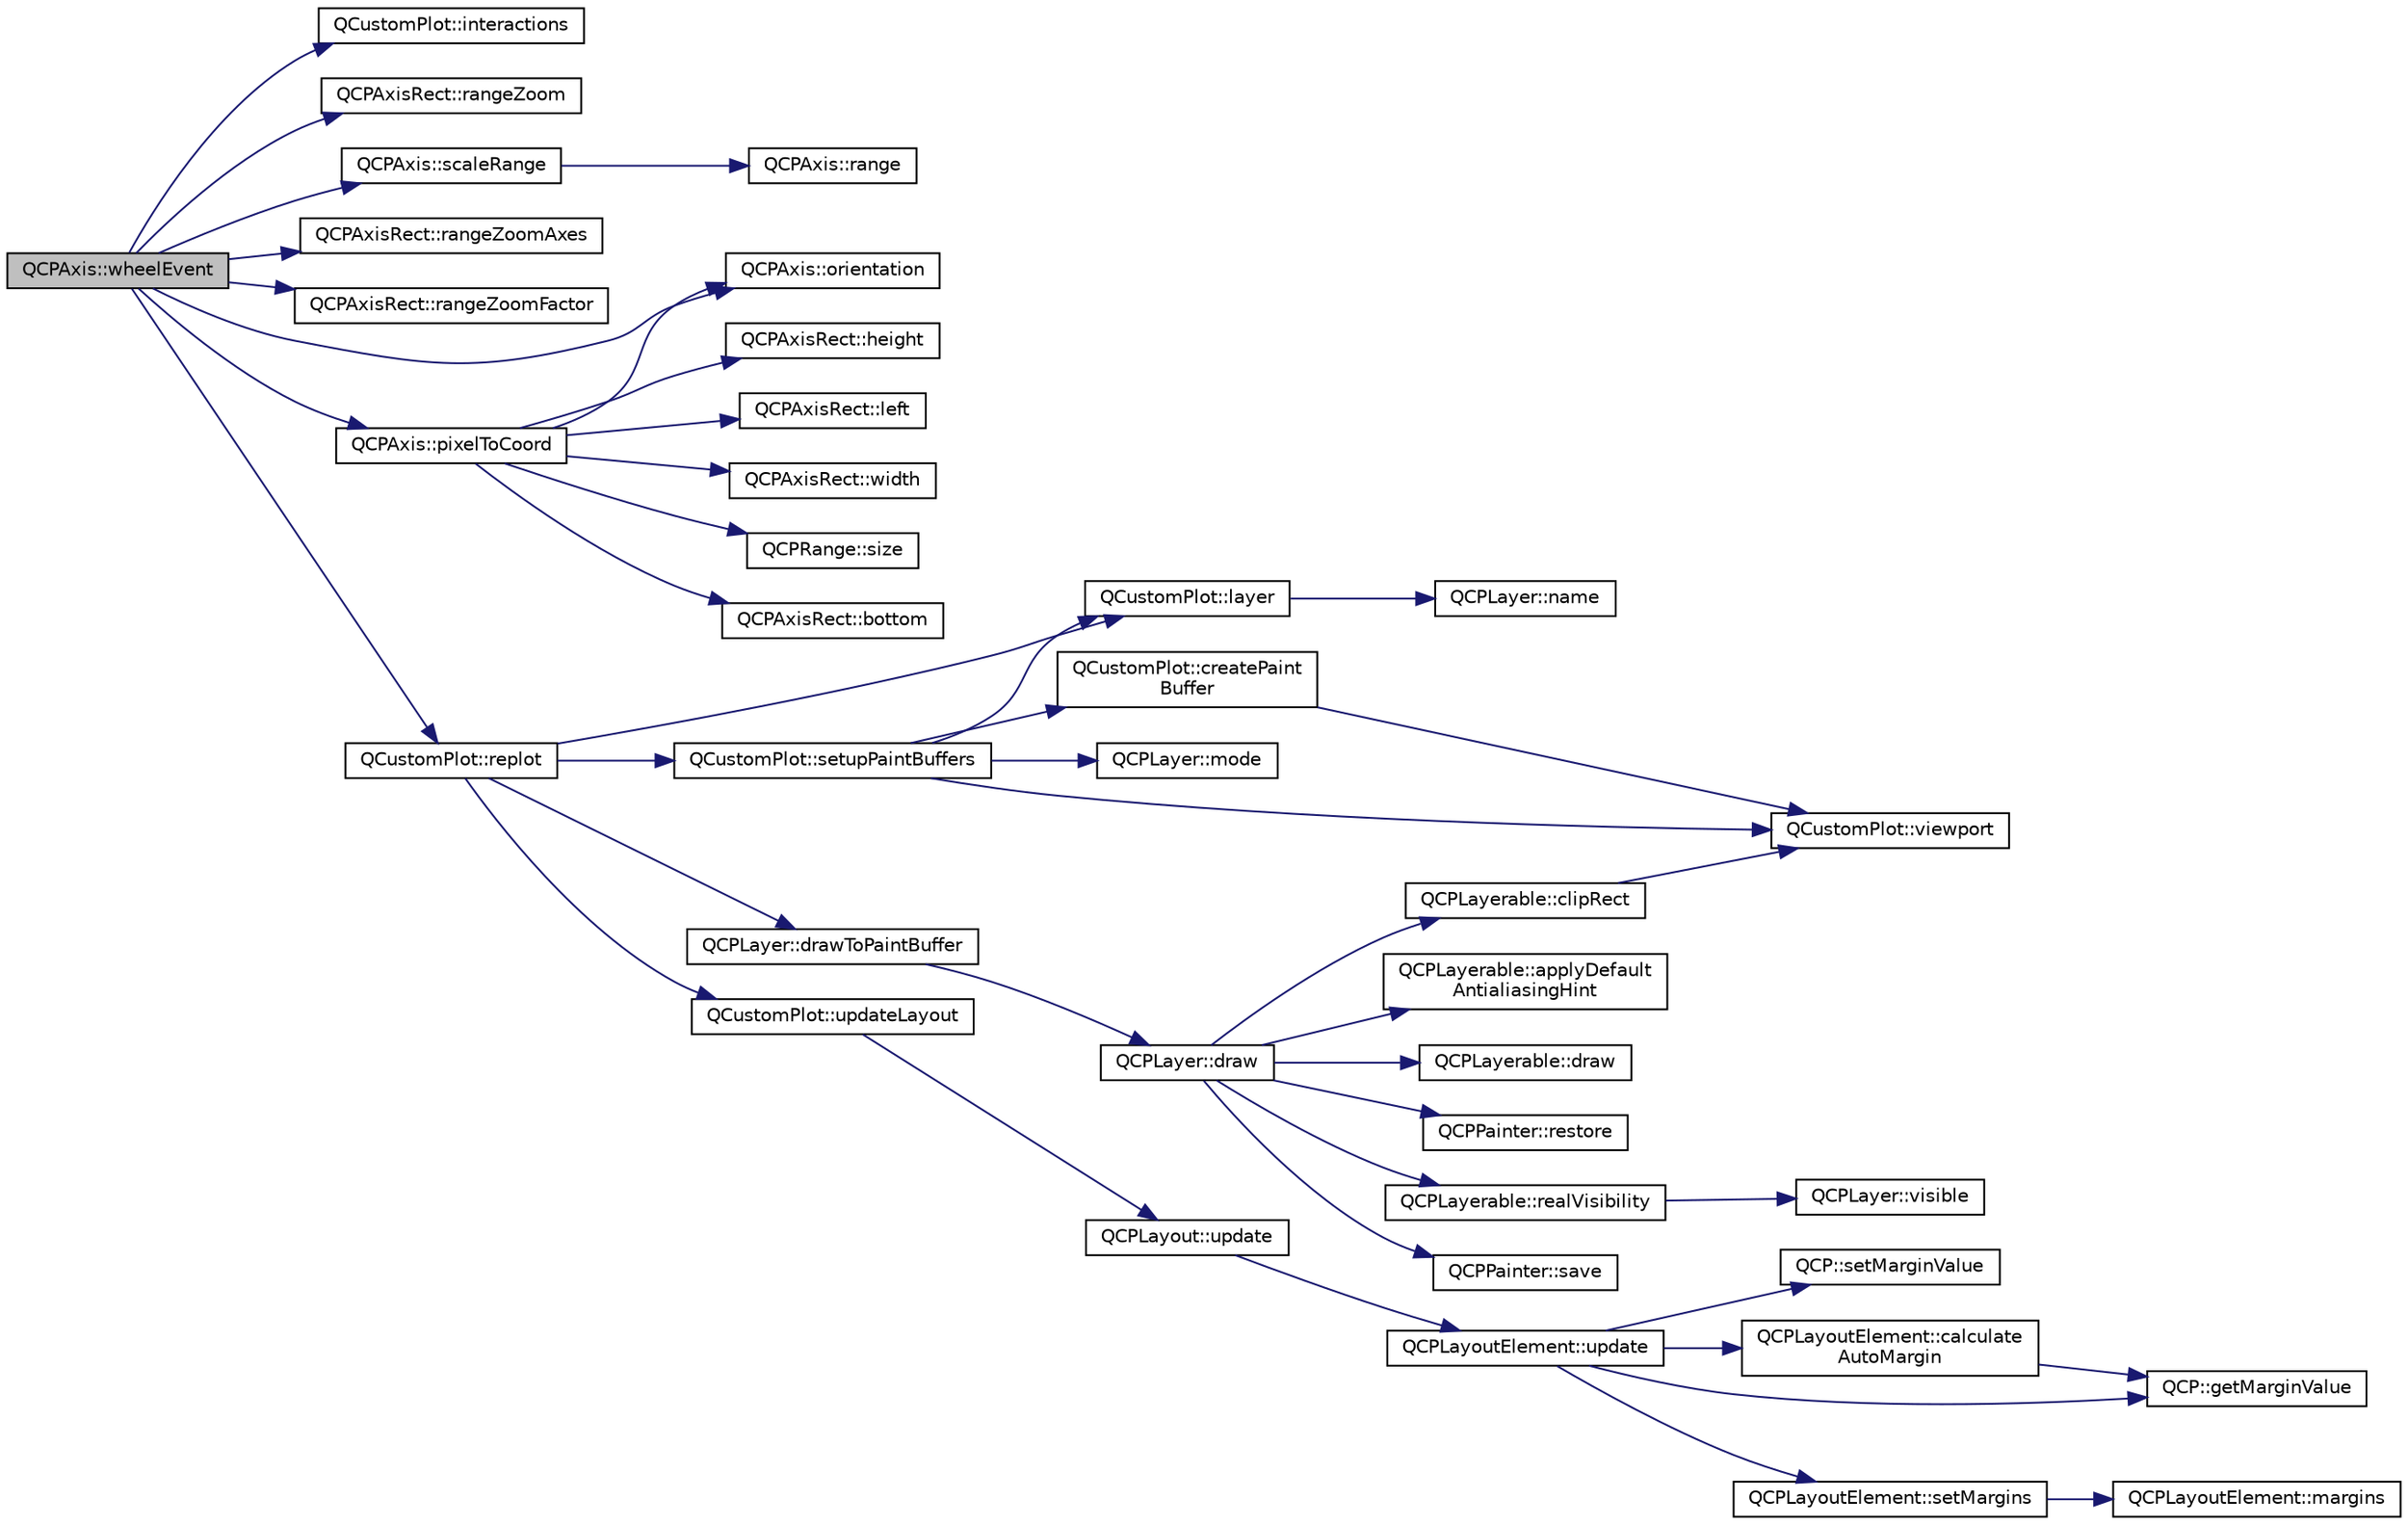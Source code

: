 digraph "QCPAxis::wheelEvent"
{
  edge [fontname="Helvetica",fontsize="10",labelfontname="Helvetica",labelfontsize="10"];
  node [fontname="Helvetica",fontsize="10",shape=record];
  rankdir="LR";
  Node864 [label="QCPAxis::wheelEvent",height=0.2,width=0.4,color="black", fillcolor="grey75", style="filled", fontcolor="black"];
  Node864 -> Node865 [color="midnightblue",fontsize="10",style="solid",fontname="Helvetica"];
  Node865 [label="QCustomPlot::interactions",height=0.2,width=0.4,color="black", fillcolor="white", style="filled",URL="$class_q_custom_plot.html#a2c78c5fd2943c148ab76652801d3f2dc"];
  Node864 -> Node866 [color="midnightblue",fontsize="10",style="solid",fontname="Helvetica"];
  Node866 [label="QCPAxisRect::rangeZoom",height=0.2,width=0.4,color="black", fillcolor="white", style="filled",URL="$class_q_c_p_axis_rect.html#aa0d8414ef040523f8b2d55f0c0bddbee"];
  Node864 -> Node867 [color="midnightblue",fontsize="10",style="solid",fontname="Helvetica"];
  Node867 [label="QCPAxis::orientation",height=0.2,width=0.4,color="black", fillcolor="white", style="filled",URL="$class_q_c_p_axis.html#ab988ef4538e2655bb77bd138189cd42e"];
  Node864 -> Node868 [color="midnightblue",fontsize="10",style="solid",fontname="Helvetica"];
  Node868 [label="QCPAxisRect::rangeZoomAxes",height=0.2,width=0.4,color="black", fillcolor="white", style="filled",URL="$class_q_c_p_axis_rect.html#a86aac0f435f209d60dacd22cda10c104"];
  Node864 -> Node869 [color="midnightblue",fontsize="10",style="solid",fontname="Helvetica"];
  Node869 [label="QCPAxisRect::rangeZoomFactor",height=0.2,width=0.4,color="black", fillcolor="white", style="filled",URL="$class_q_c_p_axis_rect.html#ae4e6c4d143aacc88d2d3c56f117c2fe1"];
  Node864 -> Node870 [color="midnightblue",fontsize="10",style="solid",fontname="Helvetica"];
  Node870 [label="QCPAxis::scaleRange",height=0.2,width=0.4,color="black", fillcolor="white", style="filled",URL="$class_q_c_p_axis.html#a31d18ddf3a4f21ceb077db8ae5b69856"];
  Node870 -> Node871 [color="midnightblue",fontsize="10",style="solid",fontname="Helvetica"];
  Node871 [label="QCPAxis::range",height=0.2,width=0.4,color="black", fillcolor="white", style="filled",URL="$class_q_c_p_axis.html#ac4058855a81f1a883cf2e754f6a6acb1"];
  Node864 -> Node872 [color="midnightblue",fontsize="10",style="solid",fontname="Helvetica"];
  Node872 [label="QCPAxis::pixelToCoord",height=0.2,width=0.4,color="black", fillcolor="white", style="filled",URL="$class_q_c_p_axis.html#a536ef8f624cac59b6b6fdcb495723c57"];
  Node872 -> Node867 [color="midnightblue",fontsize="10",style="solid",fontname="Helvetica"];
  Node872 -> Node873 [color="midnightblue",fontsize="10",style="solid",fontname="Helvetica"];
  Node873 [label="QCPAxisRect::left",height=0.2,width=0.4,color="black", fillcolor="white", style="filled",URL="$class_q_c_p_axis_rect.html#afb4a3de02046b20b9310bdb8fca781c3"];
  Node872 -> Node874 [color="midnightblue",fontsize="10",style="solid",fontname="Helvetica"];
  Node874 [label="QCPAxisRect::width",height=0.2,width=0.4,color="black", fillcolor="white", style="filled",URL="$class_q_c_p_axis_rect.html#a204645398a4f9d0b0189385c7c2cfb91"];
  Node872 -> Node875 [color="midnightblue",fontsize="10",style="solid",fontname="Helvetica"];
  Node875 [label="QCPRange::size",height=0.2,width=0.4,color="black", fillcolor="white", style="filled",URL="$class_q_c_p_range.html#a62326e7cc4316b96df6a60813230e63f"];
  Node872 -> Node876 [color="midnightblue",fontsize="10",style="solid",fontname="Helvetica"];
  Node876 [label="QCPAxisRect::bottom",height=0.2,width=0.4,color="black", fillcolor="white", style="filled",URL="$class_q_c_p_axis_rect.html#acefdf1abaa8a8ab681e906cc2be9581e"];
  Node872 -> Node877 [color="midnightblue",fontsize="10",style="solid",fontname="Helvetica"];
  Node877 [label="QCPAxisRect::height",height=0.2,width=0.4,color="black", fillcolor="white", style="filled",URL="$class_q_c_p_axis_rect.html#acc4377809e79d9a089ab790f39429b0d"];
  Node864 -> Node878 [color="midnightblue",fontsize="10",style="solid",fontname="Helvetica"];
  Node878 [label="QCustomPlot::replot",height=0.2,width=0.4,color="black", fillcolor="white", style="filled",URL="$class_q_custom_plot.html#aa4bfe7d70dbe67e81d877819b75ab9af"];
  Node878 -> Node879 [color="midnightblue",fontsize="10",style="solid",fontname="Helvetica"];
  Node879 [label="QCustomPlot::updateLayout",height=0.2,width=0.4,color="black", fillcolor="white", style="filled",URL="$class_q_custom_plot.html#a6e6693e2c249f65437382ffd93405e04"];
  Node879 -> Node880 [color="midnightblue",fontsize="10",style="solid",fontname="Helvetica"];
  Node880 [label="QCPLayout::update",height=0.2,width=0.4,color="black", fillcolor="white", style="filled",URL="$class_q_c_p_layout.html#a48ecc9c98ea90b547c3e27a931a8f7bd"];
  Node880 -> Node881 [color="midnightblue",fontsize="10",style="solid",fontname="Helvetica"];
  Node881 [label="QCPLayoutElement::update",height=0.2,width=0.4,color="black", fillcolor="white", style="filled",URL="$class_q_c_p_layout_element.html#a929c2ec62e0e0e1d8418eaa802e2af9b"];
  Node881 -> Node882 [color="midnightblue",fontsize="10",style="solid",fontname="Helvetica"];
  Node882 [label="QCP::setMarginValue",height=0.2,width=0.4,color="black", fillcolor="white", style="filled",URL="$namespace_q_c_p.html#afbf6e3084c108f2bb4372107945ee82f"];
  Node881 -> Node883 [color="midnightblue",fontsize="10",style="solid",fontname="Helvetica"];
  Node883 [label="QCPLayoutElement::calculate\lAutoMargin",height=0.2,width=0.4,color="black", fillcolor="white", style="filled",URL="$class_q_c_p_layout_element.html#a005c9f0fe84bc1591a2cf2c46fd477b4"];
  Node883 -> Node884 [color="midnightblue",fontsize="10",style="solid",fontname="Helvetica"];
  Node884 [label="QCP::getMarginValue",height=0.2,width=0.4,color="black", fillcolor="white", style="filled",URL="$namespace_q_c_p.html#a23a2679d3495c444acc26acc61e35b5b"];
  Node881 -> Node884 [color="midnightblue",fontsize="10",style="solid",fontname="Helvetica"];
  Node881 -> Node885 [color="midnightblue",fontsize="10",style="solid",fontname="Helvetica"];
  Node885 [label="QCPLayoutElement::setMargins",height=0.2,width=0.4,color="black", fillcolor="white", style="filled",URL="$class_q_c_p_layout_element.html#a8f450b1f3f992ad576fce2c63d8b79cf"];
  Node885 -> Node886 [color="midnightblue",fontsize="10",style="solid",fontname="Helvetica"];
  Node886 [label="QCPLayoutElement::margins",height=0.2,width=0.4,color="black", fillcolor="white", style="filled",URL="$class_q_c_p_layout_element.html#af4ac9450aa2d60863bf3a8ea0c940c9d"];
  Node878 -> Node887 [color="midnightblue",fontsize="10",style="solid",fontname="Helvetica"];
  Node887 [label="QCustomPlot::setupPaintBuffers",height=0.2,width=0.4,color="black", fillcolor="white", style="filled",URL="$class_q_custom_plot.html#a2685341f7242c3882f4cc5e379308d71"];
  Node887 -> Node888 [color="midnightblue",fontsize="10",style="solid",fontname="Helvetica"];
  Node888 [label="QCustomPlot::createPaint\lBuffer",height=0.2,width=0.4,color="black", fillcolor="white", style="filled",URL="$class_q_custom_plot.html#a943b57596a1adf7f0e75c3b50e407ae6"];
  Node888 -> Node889 [color="midnightblue",fontsize="10",style="solid",fontname="Helvetica"];
  Node889 [label="QCustomPlot::viewport",height=0.2,width=0.4,color="black", fillcolor="white", style="filled",URL="$class_q_custom_plot.html#a19842409b18f556b256d05e97fffc670"];
  Node887 -> Node890 [color="midnightblue",fontsize="10",style="solid",fontname="Helvetica"];
  Node890 [label="QCustomPlot::layer",height=0.2,width=0.4,color="black", fillcolor="white", style="filled",URL="$class_q_custom_plot.html#a0a96244e7773b242ef23c32b7bdfb159"];
  Node890 -> Node891 [color="midnightblue",fontsize="10",style="solid",fontname="Helvetica"];
  Node891 [label="QCPLayer::name",height=0.2,width=0.4,color="black", fillcolor="white", style="filled",URL="$class_q_c_p_layer.html#a37806f662b50b588fb1029a14fc5ef50"];
  Node887 -> Node892 [color="midnightblue",fontsize="10",style="solid",fontname="Helvetica"];
  Node892 [label="QCPLayer::mode",height=0.2,width=0.4,color="black", fillcolor="white", style="filled",URL="$class_q_c_p_layer.html#a44ae50b011b19f3dd46a38d8e2e2c1b6"];
  Node887 -> Node889 [color="midnightblue",fontsize="10",style="solid",fontname="Helvetica"];
  Node878 -> Node890 [color="midnightblue",fontsize="10",style="solid",fontname="Helvetica"];
  Node878 -> Node893 [color="midnightblue",fontsize="10",style="solid",fontname="Helvetica"];
  Node893 [label="QCPLayer::drawToPaintBuffer",height=0.2,width=0.4,color="black", fillcolor="white", style="filled",URL="$class_q_c_p_layer.html#a4a8e0a86f31462299e7fc8e8158dd2c6"];
  Node893 -> Node894 [color="midnightblue",fontsize="10",style="solid",fontname="Helvetica"];
  Node894 [label="QCPLayer::draw",height=0.2,width=0.4,color="black", fillcolor="white", style="filled",URL="$class_q_c_p_layer.html#ab831a99c8d30b15ec4533ca341e8813b"];
  Node894 -> Node895 [color="midnightblue",fontsize="10",style="solid",fontname="Helvetica"];
  Node895 [label="QCPLayerable::realVisibility",height=0.2,width=0.4,color="black", fillcolor="white", style="filled",URL="$class_q_c_p_layerable.html#ab054e88f15d485defcb95e7376f119e7"];
  Node895 -> Node896 [color="midnightblue",fontsize="10",style="solid",fontname="Helvetica"];
  Node896 [label="QCPLayer::visible",height=0.2,width=0.4,color="black", fillcolor="white", style="filled",URL="$class_q_c_p_layer.html#ad1cc2d6b32d2abb33c7f449b964e068c"];
  Node894 -> Node897 [color="midnightblue",fontsize="10",style="solid",fontname="Helvetica"];
  Node897 [label="QCPPainter::save",height=0.2,width=0.4,color="black", fillcolor="white", style="filled",URL="$class_q_c_p_painter.html#a8fd6821ee6fecbfa04444c9062912abd"];
  Node894 -> Node898 [color="midnightblue",fontsize="10",style="solid",fontname="Helvetica"];
  Node898 [label="QCPLayerable::clipRect",height=0.2,width=0.4,color="black", fillcolor="white", style="filled",URL="$class_q_c_p_layerable.html#acbcfc9ecc75433747b1978a77b1864b3"];
  Node898 -> Node889 [color="midnightblue",fontsize="10",style="solid",fontname="Helvetica"];
  Node894 -> Node899 [color="midnightblue",fontsize="10",style="solid",fontname="Helvetica"];
  Node899 [label="QCPLayerable::applyDefault\lAntialiasingHint",height=0.2,width=0.4,color="black", fillcolor="white", style="filled",URL="$class_q_c_p_layerable.html#afdf83ddc6a265cbf4c89fe99d3d93473"];
  Node894 -> Node900 [color="midnightblue",fontsize="10",style="solid",fontname="Helvetica"];
  Node900 [label="QCPLayerable::draw",height=0.2,width=0.4,color="black", fillcolor="white", style="filled",URL="$class_q_c_p_layerable.html#aecf2f7087482d4b6a78cb2770e5ed12d"];
  Node894 -> Node901 [color="midnightblue",fontsize="10",style="solid",fontname="Helvetica"];
  Node901 [label="QCPPainter::restore",height=0.2,width=0.4,color="black", fillcolor="white", style="filled",URL="$class_q_c_p_painter.html#a64908e6298d5bbd83457dc987cc3a022"];
}
